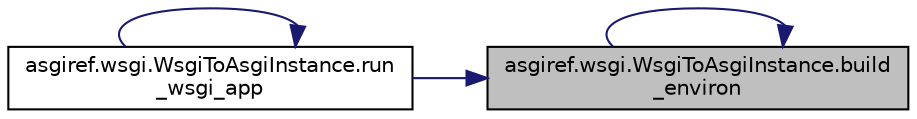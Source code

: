 digraph "asgiref.wsgi.WsgiToAsgiInstance.build_environ"
{
 // LATEX_PDF_SIZE
  edge [fontname="Helvetica",fontsize="10",labelfontname="Helvetica",labelfontsize="10"];
  node [fontname="Helvetica",fontsize="10",shape=record];
  rankdir="RL";
  Node1 [label="asgiref.wsgi.WsgiToAsgiInstance.build\l_environ",height=0.2,width=0.4,color="black", fillcolor="grey75", style="filled", fontcolor="black",tooltip=" "];
  Node1 -> Node1 [dir="back",color="midnightblue",fontsize="10",style="solid",fontname="Helvetica"];
  Node1 -> Node2 [dir="back",color="midnightblue",fontsize="10",style="solid",fontname="Helvetica"];
  Node2 [label="asgiref.wsgi.WsgiToAsgiInstance.run\l_wsgi_app",height=0.2,width=0.4,color="black", fillcolor="white", style="filled",URL="$d3/d56/classasgiref_1_1wsgi_1_1_wsgi_to_asgi_instance.html#af322b736b1f0ecd5b5567b830f899c9e",tooltip=" "];
  Node2 -> Node2 [dir="back",color="midnightblue",fontsize="10",style="solid",fontname="Helvetica"];
}
